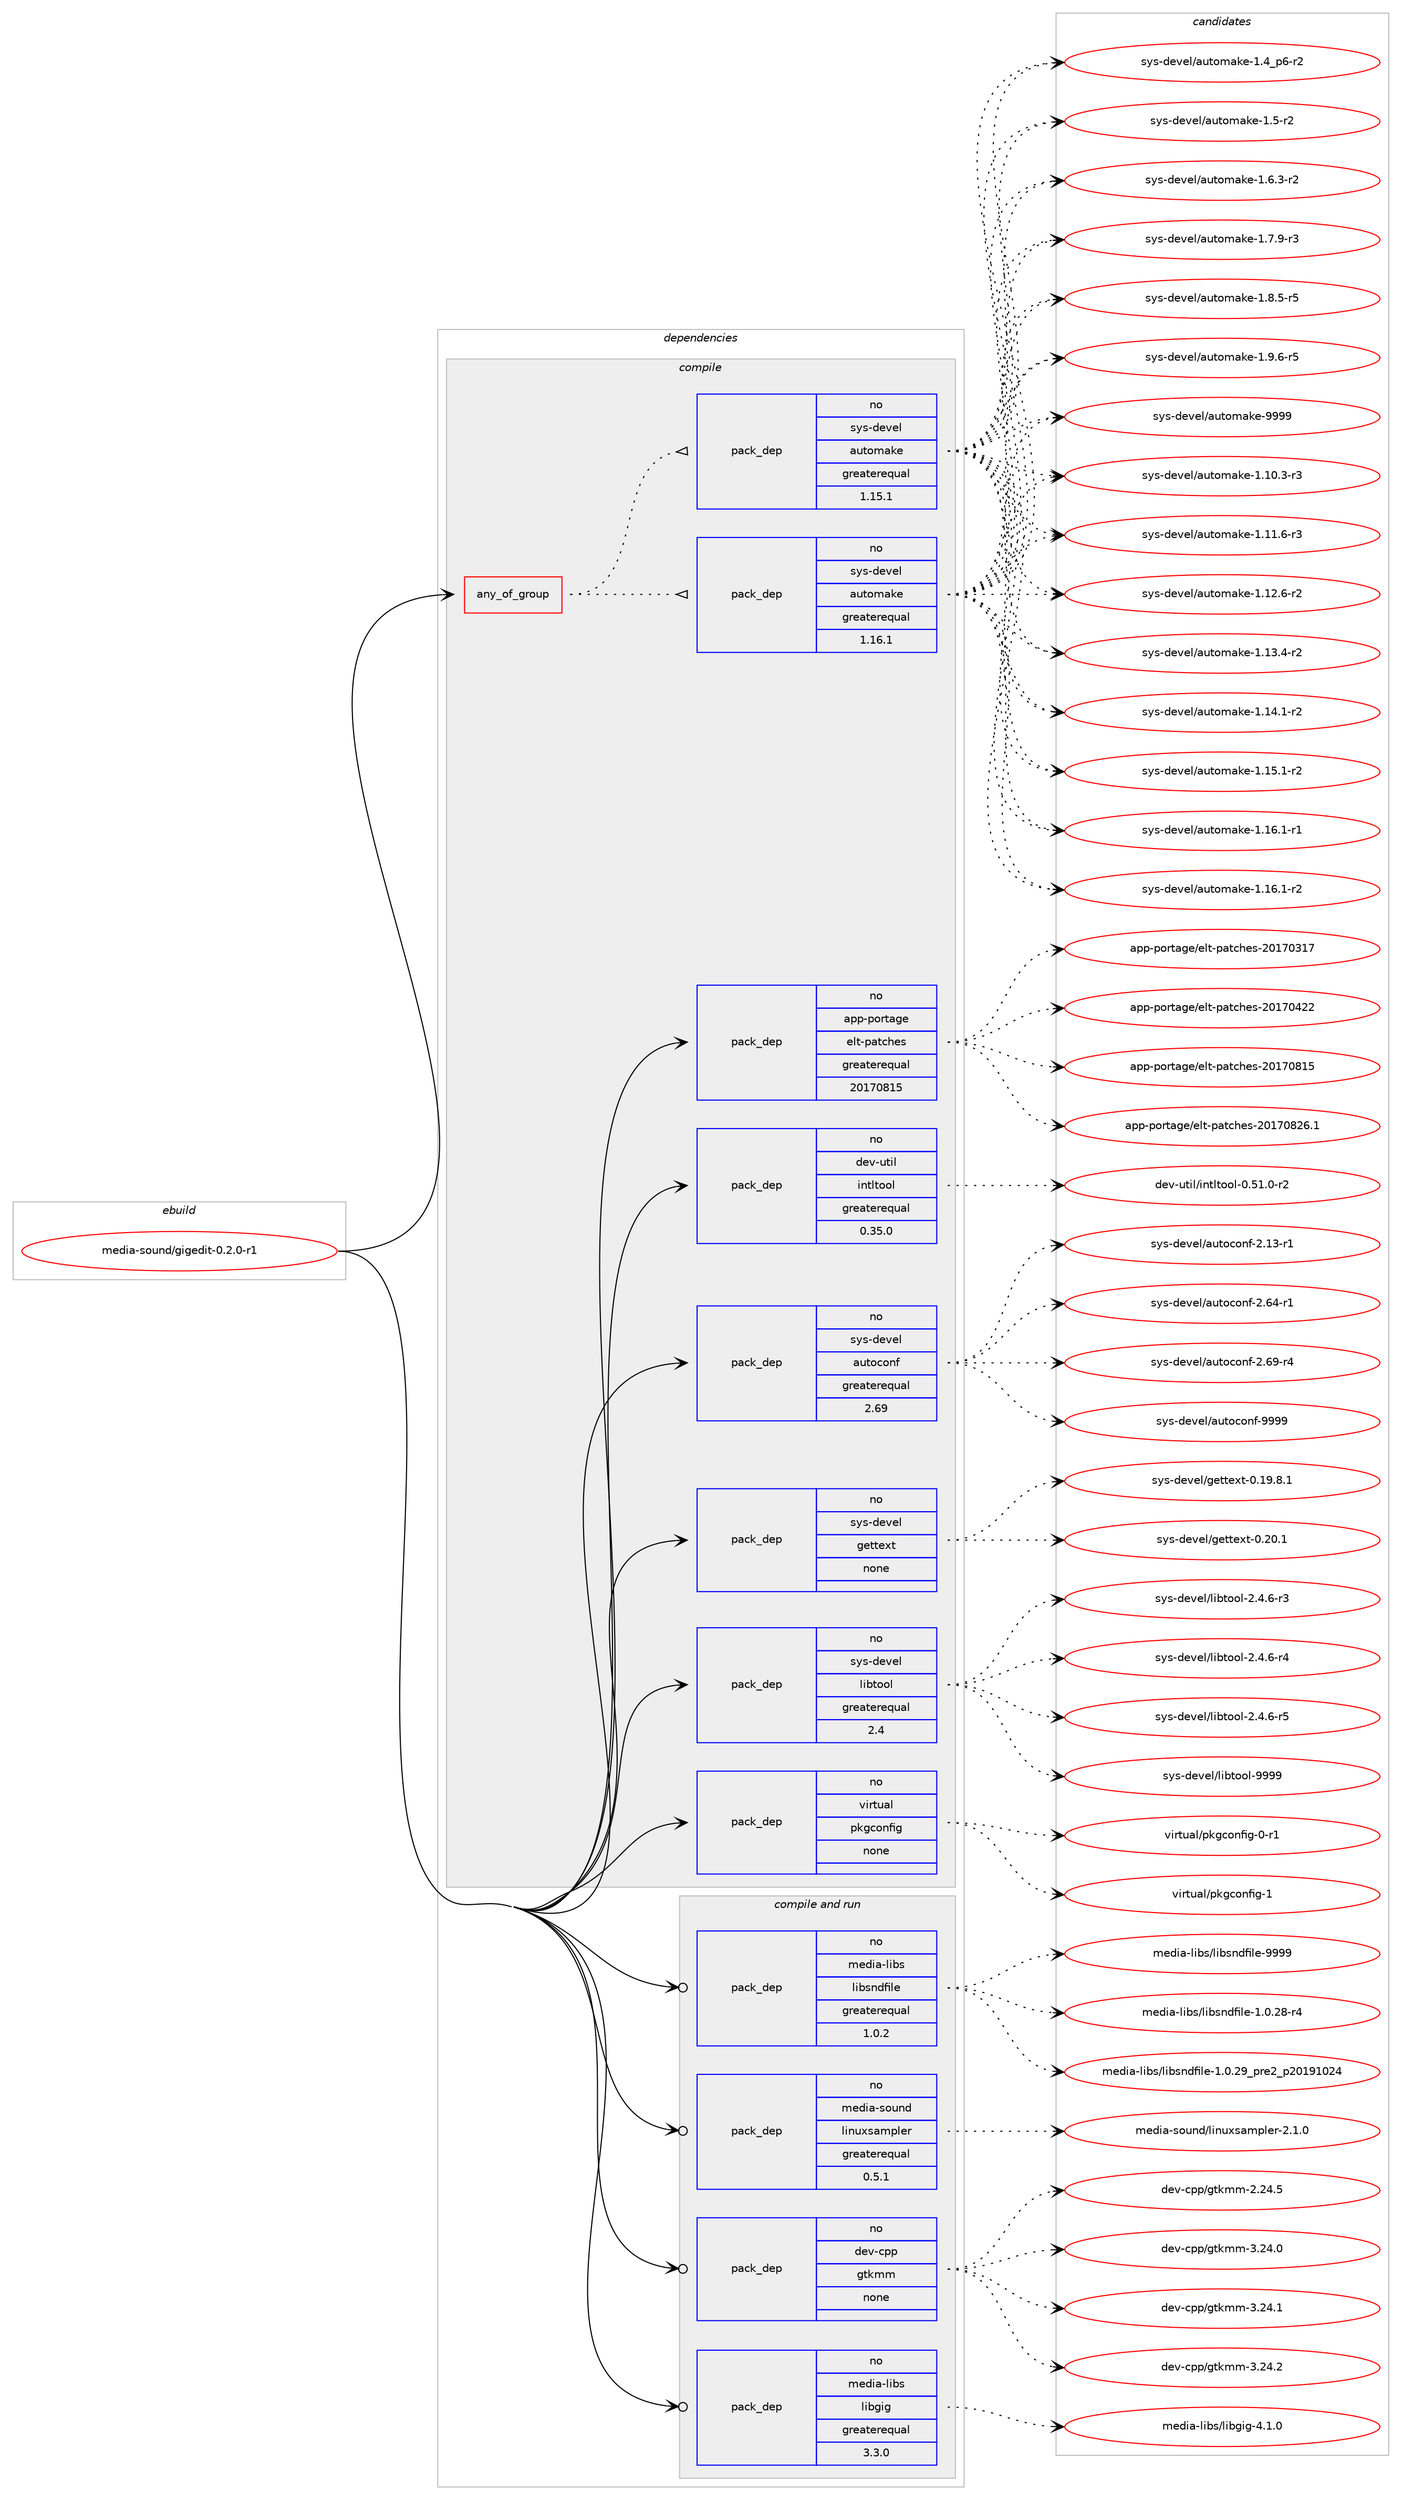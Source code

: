 digraph prolog {

# *************
# Graph options
# *************

newrank=true;
concentrate=true;
compound=true;
graph [rankdir=LR,fontname=Helvetica,fontsize=10,ranksep=1.5];#, ranksep=2.5, nodesep=0.2];
edge  [arrowhead=vee];
node  [fontname=Helvetica,fontsize=10];

# **********
# The ebuild
# **********

subgraph cluster_leftcol {
color=gray;
label=<<i>ebuild</i>>;
id [label="media-sound/gigedit-0.2.0-r1", color=red, width=4, href="../media-sound/gigedit-0.2.0-r1.svg"];
}

# ****************
# The dependencies
# ****************

subgraph cluster_midcol {
color=gray;
label=<<i>dependencies</i>>;
subgraph cluster_compile {
fillcolor="#eeeeee";
style=filled;
label=<<i>compile</i>>;
subgraph any13508 {
dependency798806 [label=<<TABLE BORDER="0" CELLBORDER="1" CELLSPACING="0" CELLPADDING="4"><TR><TD CELLPADDING="10">any_of_group</TD></TR></TABLE>>, shape=none, color=red];subgraph pack590871 {
dependency798807 [label=<<TABLE BORDER="0" CELLBORDER="1" CELLSPACING="0" CELLPADDING="4" WIDTH="220"><TR><TD ROWSPAN="6" CELLPADDING="30">pack_dep</TD></TR><TR><TD WIDTH="110">no</TD></TR><TR><TD>sys-devel</TD></TR><TR><TD>automake</TD></TR><TR><TD>greaterequal</TD></TR><TR><TD>1.16.1</TD></TR></TABLE>>, shape=none, color=blue];
}
dependency798806:e -> dependency798807:w [weight=20,style="dotted",arrowhead="oinv"];
subgraph pack590872 {
dependency798808 [label=<<TABLE BORDER="0" CELLBORDER="1" CELLSPACING="0" CELLPADDING="4" WIDTH="220"><TR><TD ROWSPAN="6" CELLPADDING="30">pack_dep</TD></TR><TR><TD WIDTH="110">no</TD></TR><TR><TD>sys-devel</TD></TR><TR><TD>automake</TD></TR><TR><TD>greaterequal</TD></TR><TR><TD>1.15.1</TD></TR></TABLE>>, shape=none, color=blue];
}
dependency798806:e -> dependency798808:w [weight=20,style="dotted",arrowhead="oinv"];
}
id:e -> dependency798806:w [weight=20,style="solid",arrowhead="vee"];
subgraph pack590873 {
dependency798809 [label=<<TABLE BORDER="0" CELLBORDER="1" CELLSPACING="0" CELLPADDING="4" WIDTH="220"><TR><TD ROWSPAN="6" CELLPADDING="30">pack_dep</TD></TR><TR><TD WIDTH="110">no</TD></TR><TR><TD>app-portage</TD></TR><TR><TD>elt-patches</TD></TR><TR><TD>greaterequal</TD></TR><TR><TD>20170815</TD></TR></TABLE>>, shape=none, color=blue];
}
id:e -> dependency798809:w [weight=20,style="solid",arrowhead="vee"];
subgraph pack590874 {
dependency798810 [label=<<TABLE BORDER="0" CELLBORDER="1" CELLSPACING="0" CELLPADDING="4" WIDTH="220"><TR><TD ROWSPAN="6" CELLPADDING="30">pack_dep</TD></TR><TR><TD WIDTH="110">no</TD></TR><TR><TD>dev-util</TD></TR><TR><TD>intltool</TD></TR><TR><TD>greaterequal</TD></TR><TR><TD>0.35.0</TD></TR></TABLE>>, shape=none, color=blue];
}
id:e -> dependency798810:w [weight=20,style="solid",arrowhead="vee"];
subgraph pack590875 {
dependency798811 [label=<<TABLE BORDER="0" CELLBORDER="1" CELLSPACING="0" CELLPADDING="4" WIDTH="220"><TR><TD ROWSPAN="6" CELLPADDING="30">pack_dep</TD></TR><TR><TD WIDTH="110">no</TD></TR><TR><TD>sys-devel</TD></TR><TR><TD>autoconf</TD></TR><TR><TD>greaterequal</TD></TR><TR><TD>2.69</TD></TR></TABLE>>, shape=none, color=blue];
}
id:e -> dependency798811:w [weight=20,style="solid",arrowhead="vee"];
subgraph pack590876 {
dependency798812 [label=<<TABLE BORDER="0" CELLBORDER="1" CELLSPACING="0" CELLPADDING="4" WIDTH="220"><TR><TD ROWSPAN="6" CELLPADDING="30">pack_dep</TD></TR><TR><TD WIDTH="110">no</TD></TR><TR><TD>sys-devel</TD></TR><TR><TD>gettext</TD></TR><TR><TD>none</TD></TR><TR><TD></TD></TR></TABLE>>, shape=none, color=blue];
}
id:e -> dependency798812:w [weight=20,style="solid",arrowhead="vee"];
subgraph pack590877 {
dependency798813 [label=<<TABLE BORDER="0" CELLBORDER="1" CELLSPACING="0" CELLPADDING="4" WIDTH="220"><TR><TD ROWSPAN="6" CELLPADDING="30">pack_dep</TD></TR><TR><TD WIDTH="110">no</TD></TR><TR><TD>sys-devel</TD></TR><TR><TD>libtool</TD></TR><TR><TD>greaterequal</TD></TR><TR><TD>2.4</TD></TR></TABLE>>, shape=none, color=blue];
}
id:e -> dependency798813:w [weight=20,style="solid",arrowhead="vee"];
subgraph pack590878 {
dependency798814 [label=<<TABLE BORDER="0" CELLBORDER="1" CELLSPACING="0" CELLPADDING="4" WIDTH="220"><TR><TD ROWSPAN="6" CELLPADDING="30">pack_dep</TD></TR><TR><TD WIDTH="110">no</TD></TR><TR><TD>virtual</TD></TR><TR><TD>pkgconfig</TD></TR><TR><TD>none</TD></TR><TR><TD></TD></TR></TABLE>>, shape=none, color=blue];
}
id:e -> dependency798814:w [weight=20,style="solid",arrowhead="vee"];
}
subgraph cluster_compileandrun {
fillcolor="#eeeeee";
style=filled;
label=<<i>compile and run</i>>;
subgraph pack590879 {
dependency798815 [label=<<TABLE BORDER="0" CELLBORDER="1" CELLSPACING="0" CELLPADDING="4" WIDTH="220"><TR><TD ROWSPAN="6" CELLPADDING="30">pack_dep</TD></TR><TR><TD WIDTH="110">no</TD></TR><TR><TD>dev-cpp</TD></TR><TR><TD>gtkmm</TD></TR><TR><TD>none</TD></TR><TR><TD></TD></TR></TABLE>>, shape=none, color=blue];
}
id:e -> dependency798815:w [weight=20,style="solid",arrowhead="odotvee"];
subgraph pack590880 {
dependency798816 [label=<<TABLE BORDER="0" CELLBORDER="1" CELLSPACING="0" CELLPADDING="4" WIDTH="220"><TR><TD ROWSPAN="6" CELLPADDING="30">pack_dep</TD></TR><TR><TD WIDTH="110">no</TD></TR><TR><TD>media-libs</TD></TR><TR><TD>libgig</TD></TR><TR><TD>greaterequal</TD></TR><TR><TD>3.3.0</TD></TR></TABLE>>, shape=none, color=blue];
}
id:e -> dependency798816:w [weight=20,style="solid",arrowhead="odotvee"];
subgraph pack590881 {
dependency798817 [label=<<TABLE BORDER="0" CELLBORDER="1" CELLSPACING="0" CELLPADDING="4" WIDTH="220"><TR><TD ROWSPAN="6" CELLPADDING="30">pack_dep</TD></TR><TR><TD WIDTH="110">no</TD></TR><TR><TD>media-libs</TD></TR><TR><TD>libsndfile</TD></TR><TR><TD>greaterequal</TD></TR><TR><TD>1.0.2</TD></TR></TABLE>>, shape=none, color=blue];
}
id:e -> dependency798817:w [weight=20,style="solid",arrowhead="odotvee"];
subgraph pack590882 {
dependency798818 [label=<<TABLE BORDER="0" CELLBORDER="1" CELLSPACING="0" CELLPADDING="4" WIDTH="220"><TR><TD ROWSPAN="6" CELLPADDING="30">pack_dep</TD></TR><TR><TD WIDTH="110">no</TD></TR><TR><TD>media-sound</TD></TR><TR><TD>linuxsampler</TD></TR><TR><TD>greaterequal</TD></TR><TR><TD>0.5.1</TD></TR></TABLE>>, shape=none, color=blue];
}
id:e -> dependency798818:w [weight=20,style="solid",arrowhead="odotvee"];
}
subgraph cluster_run {
fillcolor="#eeeeee";
style=filled;
label=<<i>run</i>>;
}
}

# **************
# The candidates
# **************

subgraph cluster_choices {
rank=same;
color=gray;
label=<<i>candidates</i>>;

subgraph choice590871 {
color=black;
nodesep=1;
choice11512111545100101118101108479711711611110997107101454946494846514511451 [label="sys-devel/automake-1.10.3-r3", color=red, width=4,href="../sys-devel/automake-1.10.3-r3.svg"];
choice11512111545100101118101108479711711611110997107101454946494946544511451 [label="sys-devel/automake-1.11.6-r3", color=red, width=4,href="../sys-devel/automake-1.11.6-r3.svg"];
choice11512111545100101118101108479711711611110997107101454946495046544511450 [label="sys-devel/automake-1.12.6-r2", color=red, width=4,href="../sys-devel/automake-1.12.6-r2.svg"];
choice11512111545100101118101108479711711611110997107101454946495146524511450 [label="sys-devel/automake-1.13.4-r2", color=red, width=4,href="../sys-devel/automake-1.13.4-r2.svg"];
choice11512111545100101118101108479711711611110997107101454946495246494511450 [label="sys-devel/automake-1.14.1-r2", color=red, width=4,href="../sys-devel/automake-1.14.1-r2.svg"];
choice11512111545100101118101108479711711611110997107101454946495346494511450 [label="sys-devel/automake-1.15.1-r2", color=red, width=4,href="../sys-devel/automake-1.15.1-r2.svg"];
choice11512111545100101118101108479711711611110997107101454946495446494511449 [label="sys-devel/automake-1.16.1-r1", color=red, width=4,href="../sys-devel/automake-1.16.1-r1.svg"];
choice11512111545100101118101108479711711611110997107101454946495446494511450 [label="sys-devel/automake-1.16.1-r2", color=red, width=4,href="../sys-devel/automake-1.16.1-r2.svg"];
choice115121115451001011181011084797117116111109971071014549465295112544511450 [label="sys-devel/automake-1.4_p6-r2", color=red, width=4,href="../sys-devel/automake-1.4_p6-r2.svg"];
choice11512111545100101118101108479711711611110997107101454946534511450 [label="sys-devel/automake-1.5-r2", color=red, width=4,href="../sys-devel/automake-1.5-r2.svg"];
choice115121115451001011181011084797117116111109971071014549465446514511450 [label="sys-devel/automake-1.6.3-r2", color=red, width=4,href="../sys-devel/automake-1.6.3-r2.svg"];
choice115121115451001011181011084797117116111109971071014549465546574511451 [label="sys-devel/automake-1.7.9-r3", color=red, width=4,href="../sys-devel/automake-1.7.9-r3.svg"];
choice115121115451001011181011084797117116111109971071014549465646534511453 [label="sys-devel/automake-1.8.5-r5", color=red, width=4,href="../sys-devel/automake-1.8.5-r5.svg"];
choice115121115451001011181011084797117116111109971071014549465746544511453 [label="sys-devel/automake-1.9.6-r5", color=red, width=4,href="../sys-devel/automake-1.9.6-r5.svg"];
choice115121115451001011181011084797117116111109971071014557575757 [label="sys-devel/automake-9999", color=red, width=4,href="../sys-devel/automake-9999.svg"];
dependency798807:e -> choice11512111545100101118101108479711711611110997107101454946494846514511451:w [style=dotted,weight="100"];
dependency798807:e -> choice11512111545100101118101108479711711611110997107101454946494946544511451:w [style=dotted,weight="100"];
dependency798807:e -> choice11512111545100101118101108479711711611110997107101454946495046544511450:w [style=dotted,weight="100"];
dependency798807:e -> choice11512111545100101118101108479711711611110997107101454946495146524511450:w [style=dotted,weight="100"];
dependency798807:e -> choice11512111545100101118101108479711711611110997107101454946495246494511450:w [style=dotted,weight="100"];
dependency798807:e -> choice11512111545100101118101108479711711611110997107101454946495346494511450:w [style=dotted,weight="100"];
dependency798807:e -> choice11512111545100101118101108479711711611110997107101454946495446494511449:w [style=dotted,weight="100"];
dependency798807:e -> choice11512111545100101118101108479711711611110997107101454946495446494511450:w [style=dotted,weight="100"];
dependency798807:e -> choice115121115451001011181011084797117116111109971071014549465295112544511450:w [style=dotted,weight="100"];
dependency798807:e -> choice11512111545100101118101108479711711611110997107101454946534511450:w [style=dotted,weight="100"];
dependency798807:e -> choice115121115451001011181011084797117116111109971071014549465446514511450:w [style=dotted,weight="100"];
dependency798807:e -> choice115121115451001011181011084797117116111109971071014549465546574511451:w [style=dotted,weight="100"];
dependency798807:e -> choice115121115451001011181011084797117116111109971071014549465646534511453:w [style=dotted,weight="100"];
dependency798807:e -> choice115121115451001011181011084797117116111109971071014549465746544511453:w [style=dotted,weight="100"];
dependency798807:e -> choice115121115451001011181011084797117116111109971071014557575757:w [style=dotted,weight="100"];
}
subgraph choice590872 {
color=black;
nodesep=1;
choice11512111545100101118101108479711711611110997107101454946494846514511451 [label="sys-devel/automake-1.10.3-r3", color=red, width=4,href="../sys-devel/automake-1.10.3-r3.svg"];
choice11512111545100101118101108479711711611110997107101454946494946544511451 [label="sys-devel/automake-1.11.6-r3", color=red, width=4,href="../sys-devel/automake-1.11.6-r3.svg"];
choice11512111545100101118101108479711711611110997107101454946495046544511450 [label="sys-devel/automake-1.12.6-r2", color=red, width=4,href="../sys-devel/automake-1.12.6-r2.svg"];
choice11512111545100101118101108479711711611110997107101454946495146524511450 [label="sys-devel/automake-1.13.4-r2", color=red, width=4,href="../sys-devel/automake-1.13.4-r2.svg"];
choice11512111545100101118101108479711711611110997107101454946495246494511450 [label="sys-devel/automake-1.14.1-r2", color=red, width=4,href="../sys-devel/automake-1.14.1-r2.svg"];
choice11512111545100101118101108479711711611110997107101454946495346494511450 [label="sys-devel/automake-1.15.1-r2", color=red, width=4,href="../sys-devel/automake-1.15.1-r2.svg"];
choice11512111545100101118101108479711711611110997107101454946495446494511449 [label="sys-devel/automake-1.16.1-r1", color=red, width=4,href="../sys-devel/automake-1.16.1-r1.svg"];
choice11512111545100101118101108479711711611110997107101454946495446494511450 [label="sys-devel/automake-1.16.1-r2", color=red, width=4,href="../sys-devel/automake-1.16.1-r2.svg"];
choice115121115451001011181011084797117116111109971071014549465295112544511450 [label="sys-devel/automake-1.4_p6-r2", color=red, width=4,href="../sys-devel/automake-1.4_p6-r2.svg"];
choice11512111545100101118101108479711711611110997107101454946534511450 [label="sys-devel/automake-1.5-r2", color=red, width=4,href="../sys-devel/automake-1.5-r2.svg"];
choice115121115451001011181011084797117116111109971071014549465446514511450 [label="sys-devel/automake-1.6.3-r2", color=red, width=4,href="../sys-devel/automake-1.6.3-r2.svg"];
choice115121115451001011181011084797117116111109971071014549465546574511451 [label="sys-devel/automake-1.7.9-r3", color=red, width=4,href="../sys-devel/automake-1.7.9-r3.svg"];
choice115121115451001011181011084797117116111109971071014549465646534511453 [label="sys-devel/automake-1.8.5-r5", color=red, width=4,href="../sys-devel/automake-1.8.5-r5.svg"];
choice115121115451001011181011084797117116111109971071014549465746544511453 [label="sys-devel/automake-1.9.6-r5", color=red, width=4,href="../sys-devel/automake-1.9.6-r5.svg"];
choice115121115451001011181011084797117116111109971071014557575757 [label="sys-devel/automake-9999", color=red, width=4,href="../sys-devel/automake-9999.svg"];
dependency798808:e -> choice11512111545100101118101108479711711611110997107101454946494846514511451:w [style=dotted,weight="100"];
dependency798808:e -> choice11512111545100101118101108479711711611110997107101454946494946544511451:w [style=dotted,weight="100"];
dependency798808:e -> choice11512111545100101118101108479711711611110997107101454946495046544511450:w [style=dotted,weight="100"];
dependency798808:e -> choice11512111545100101118101108479711711611110997107101454946495146524511450:w [style=dotted,weight="100"];
dependency798808:e -> choice11512111545100101118101108479711711611110997107101454946495246494511450:w [style=dotted,weight="100"];
dependency798808:e -> choice11512111545100101118101108479711711611110997107101454946495346494511450:w [style=dotted,weight="100"];
dependency798808:e -> choice11512111545100101118101108479711711611110997107101454946495446494511449:w [style=dotted,weight="100"];
dependency798808:e -> choice11512111545100101118101108479711711611110997107101454946495446494511450:w [style=dotted,weight="100"];
dependency798808:e -> choice115121115451001011181011084797117116111109971071014549465295112544511450:w [style=dotted,weight="100"];
dependency798808:e -> choice11512111545100101118101108479711711611110997107101454946534511450:w [style=dotted,weight="100"];
dependency798808:e -> choice115121115451001011181011084797117116111109971071014549465446514511450:w [style=dotted,weight="100"];
dependency798808:e -> choice115121115451001011181011084797117116111109971071014549465546574511451:w [style=dotted,weight="100"];
dependency798808:e -> choice115121115451001011181011084797117116111109971071014549465646534511453:w [style=dotted,weight="100"];
dependency798808:e -> choice115121115451001011181011084797117116111109971071014549465746544511453:w [style=dotted,weight="100"];
dependency798808:e -> choice115121115451001011181011084797117116111109971071014557575757:w [style=dotted,weight="100"];
}
subgraph choice590873 {
color=black;
nodesep=1;
choice97112112451121111141169710310147101108116451129711699104101115455048495548514955 [label="app-portage/elt-patches-20170317", color=red, width=4,href="../app-portage/elt-patches-20170317.svg"];
choice97112112451121111141169710310147101108116451129711699104101115455048495548525050 [label="app-portage/elt-patches-20170422", color=red, width=4,href="../app-portage/elt-patches-20170422.svg"];
choice97112112451121111141169710310147101108116451129711699104101115455048495548564953 [label="app-portage/elt-patches-20170815", color=red, width=4,href="../app-portage/elt-patches-20170815.svg"];
choice971121124511211111411697103101471011081164511297116991041011154550484955485650544649 [label="app-portage/elt-patches-20170826.1", color=red, width=4,href="../app-portage/elt-patches-20170826.1.svg"];
dependency798809:e -> choice97112112451121111141169710310147101108116451129711699104101115455048495548514955:w [style=dotted,weight="100"];
dependency798809:e -> choice97112112451121111141169710310147101108116451129711699104101115455048495548525050:w [style=dotted,weight="100"];
dependency798809:e -> choice97112112451121111141169710310147101108116451129711699104101115455048495548564953:w [style=dotted,weight="100"];
dependency798809:e -> choice971121124511211111411697103101471011081164511297116991041011154550484955485650544649:w [style=dotted,weight="100"];
}
subgraph choice590874 {
color=black;
nodesep=1;
choice1001011184511711610510847105110116108116111111108454846534946484511450 [label="dev-util/intltool-0.51.0-r2", color=red, width=4,href="../dev-util/intltool-0.51.0-r2.svg"];
dependency798810:e -> choice1001011184511711610510847105110116108116111111108454846534946484511450:w [style=dotted,weight="100"];
}
subgraph choice590875 {
color=black;
nodesep=1;
choice1151211154510010111810110847971171161119911111010245504649514511449 [label="sys-devel/autoconf-2.13-r1", color=red, width=4,href="../sys-devel/autoconf-2.13-r1.svg"];
choice1151211154510010111810110847971171161119911111010245504654524511449 [label="sys-devel/autoconf-2.64-r1", color=red, width=4,href="../sys-devel/autoconf-2.64-r1.svg"];
choice1151211154510010111810110847971171161119911111010245504654574511452 [label="sys-devel/autoconf-2.69-r4", color=red, width=4,href="../sys-devel/autoconf-2.69-r4.svg"];
choice115121115451001011181011084797117116111991111101024557575757 [label="sys-devel/autoconf-9999", color=red, width=4,href="../sys-devel/autoconf-9999.svg"];
dependency798811:e -> choice1151211154510010111810110847971171161119911111010245504649514511449:w [style=dotted,weight="100"];
dependency798811:e -> choice1151211154510010111810110847971171161119911111010245504654524511449:w [style=dotted,weight="100"];
dependency798811:e -> choice1151211154510010111810110847971171161119911111010245504654574511452:w [style=dotted,weight="100"];
dependency798811:e -> choice115121115451001011181011084797117116111991111101024557575757:w [style=dotted,weight="100"];
}
subgraph choice590876 {
color=black;
nodesep=1;
choice1151211154510010111810110847103101116116101120116454846495746564649 [label="sys-devel/gettext-0.19.8.1", color=red, width=4,href="../sys-devel/gettext-0.19.8.1.svg"];
choice115121115451001011181011084710310111611610112011645484650484649 [label="sys-devel/gettext-0.20.1", color=red, width=4,href="../sys-devel/gettext-0.20.1.svg"];
dependency798812:e -> choice1151211154510010111810110847103101116116101120116454846495746564649:w [style=dotted,weight="100"];
dependency798812:e -> choice115121115451001011181011084710310111611610112011645484650484649:w [style=dotted,weight="100"];
}
subgraph choice590877 {
color=black;
nodesep=1;
choice1151211154510010111810110847108105981161111111084550465246544511451 [label="sys-devel/libtool-2.4.6-r3", color=red, width=4,href="../sys-devel/libtool-2.4.6-r3.svg"];
choice1151211154510010111810110847108105981161111111084550465246544511452 [label="sys-devel/libtool-2.4.6-r4", color=red, width=4,href="../sys-devel/libtool-2.4.6-r4.svg"];
choice1151211154510010111810110847108105981161111111084550465246544511453 [label="sys-devel/libtool-2.4.6-r5", color=red, width=4,href="../sys-devel/libtool-2.4.6-r5.svg"];
choice1151211154510010111810110847108105981161111111084557575757 [label="sys-devel/libtool-9999", color=red, width=4,href="../sys-devel/libtool-9999.svg"];
dependency798813:e -> choice1151211154510010111810110847108105981161111111084550465246544511451:w [style=dotted,weight="100"];
dependency798813:e -> choice1151211154510010111810110847108105981161111111084550465246544511452:w [style=dotted,weight="100"];
dependency798813:e -> choice1151211154510010111810110847108105981161111111084550465246544511453:w [style=dotted,weight="100"];
dependency798813:e -> choice1151211154510010111810110847108105981161111111084557575757:w [style=dotted,weight="100"];
}
subgraph choice590878 {
color=black;
nodesep=1;
choice11810511411611797108471121071039911111010210510345484511449 [label="virtual/pkgconfig-0-r1", color=red, width=4,href="../virtual/pkgconfig-0-r1.svg"];
choice1181051141161179710847112107103991111101021051034549 [label="virtual/pkgconfig-1", color=red, width=4,href="../virtual/pkgconfig-1.svg"];
dependency798814:e -> choice11810511411611797108471121071039911111010210510345484511449:w [style=dotted,weight="100"];
dependency798814:e -> choice1181051141161179710847112107103991111101021051034549:w [style=dotted,weight="100"];
}
subgraph choice590879 {
color=black;
nodesep=1;
choice10010111845991121124710311610710910945504650524653 [label="dev-cpp/gtkmm-2.24.5", color=red, width=4,href="../dev-cpp/gtkmm-2.24.5.svg"];
choice10010111845991121124710311610710910945514650524648 [label="dev-cpp/gtkmm-3.24.0", color=red, width=4,href="../dev-cpp/gtkmm-3.24.0.svg"];
choice10010111845991121124710311610710910945514650524649 [label="dev-cpp/gtkmm-3.24.1", color=red, width=4,href="../dev-cpp/gtkmm-3.24.1.svg"];
choice10010111845991121124710311610710910945514650524650 [label="dev-cpp/gtkmm-3.24.2", color=red, width=4,href="../dev-cpp/gtkmm-3.24.2.svg"];
dependency798815:e -> choice10010111845991121124710311610710910945504650524653:w [style=dotted,weight="100"];
dependency798815:e -> choice10010111845991121124710311610710910945514650524648:w [style=dotted,weight="100"];
dependency798815:e -> choice10010111845991121124710311610710910945514650524649:w [style=dotted,weight="100"];
dependency798815:e -> choice10010111845991121124710311610710910945514650524650:w [style=dotted,weight="100"];
}
subgraph choice590880 {
color=black;
nodesep=1;
choice1091011001059745108105981154710810598103105103455246494648 [label="media-libs/libgig-4.1.0", color=red, width=4,href="../media-libs/libgig-4.1.0.svg"];
dependency798816:e -> choice1091011001059745108105981154710810598103105103455246494648:w [style=dotted,weight="100"];
}
subgraph choice590881 {
color=black;
nodesep=1;
choice1091011001059745108105981154710810598115110100102105108101454946484650564511452 [label="media-libs/libsndfile-1.0.28-r4", color=red, width=4,href="../media-libs/libsndfile-1.0.28-r4.svg"];
choice1091011001059745108105981154710810598115110100102105108101454946484650579511211410150951125048495749485052 [label="media-libs/libsndfile-1.0.29_pre2_p20191024", color=red, width=4,href="../media-libs/libsndfile-1.0.29_pre2_p20191024.svg"];
choice10910110010597451081059811547108105981151101001021051081014557575757 [label="media-libs/libsndfile-9999", color=red, width=4,href="../media-libs/libsndfile-9999.svg"];
dependency798817:e -> choice1091011001059745108105981154710810598115110100102105108101454946484650564511452:w [style=dotted,weight="100"];
dependency798817:e -> choice1091011001059745108105981154710810598115110100102105108101454946484650579511211410150951125048495749485052:w [style=dotted,weight="100"];
dependency798817:e -> choice10910110010597451081059811547108105981151101001021051081014557575757:w [style=dotted,weight="100"];
}
subgraph choice590882 {
color=black;
nodesep=1;
choice10910110010597451151111171101004710810511011712011597109112108101114455046494648 [label="media-sound/linuxsampler-2.1.0", color=red, width=4,href="../media-sound/linuxsampler-2.1.0.svg"];
dependency798818:e -> choice10910110010597451151111171101004710810511011712011597109112108101114455046494648:w [style=dotted,weight="100"];
}
}

}
